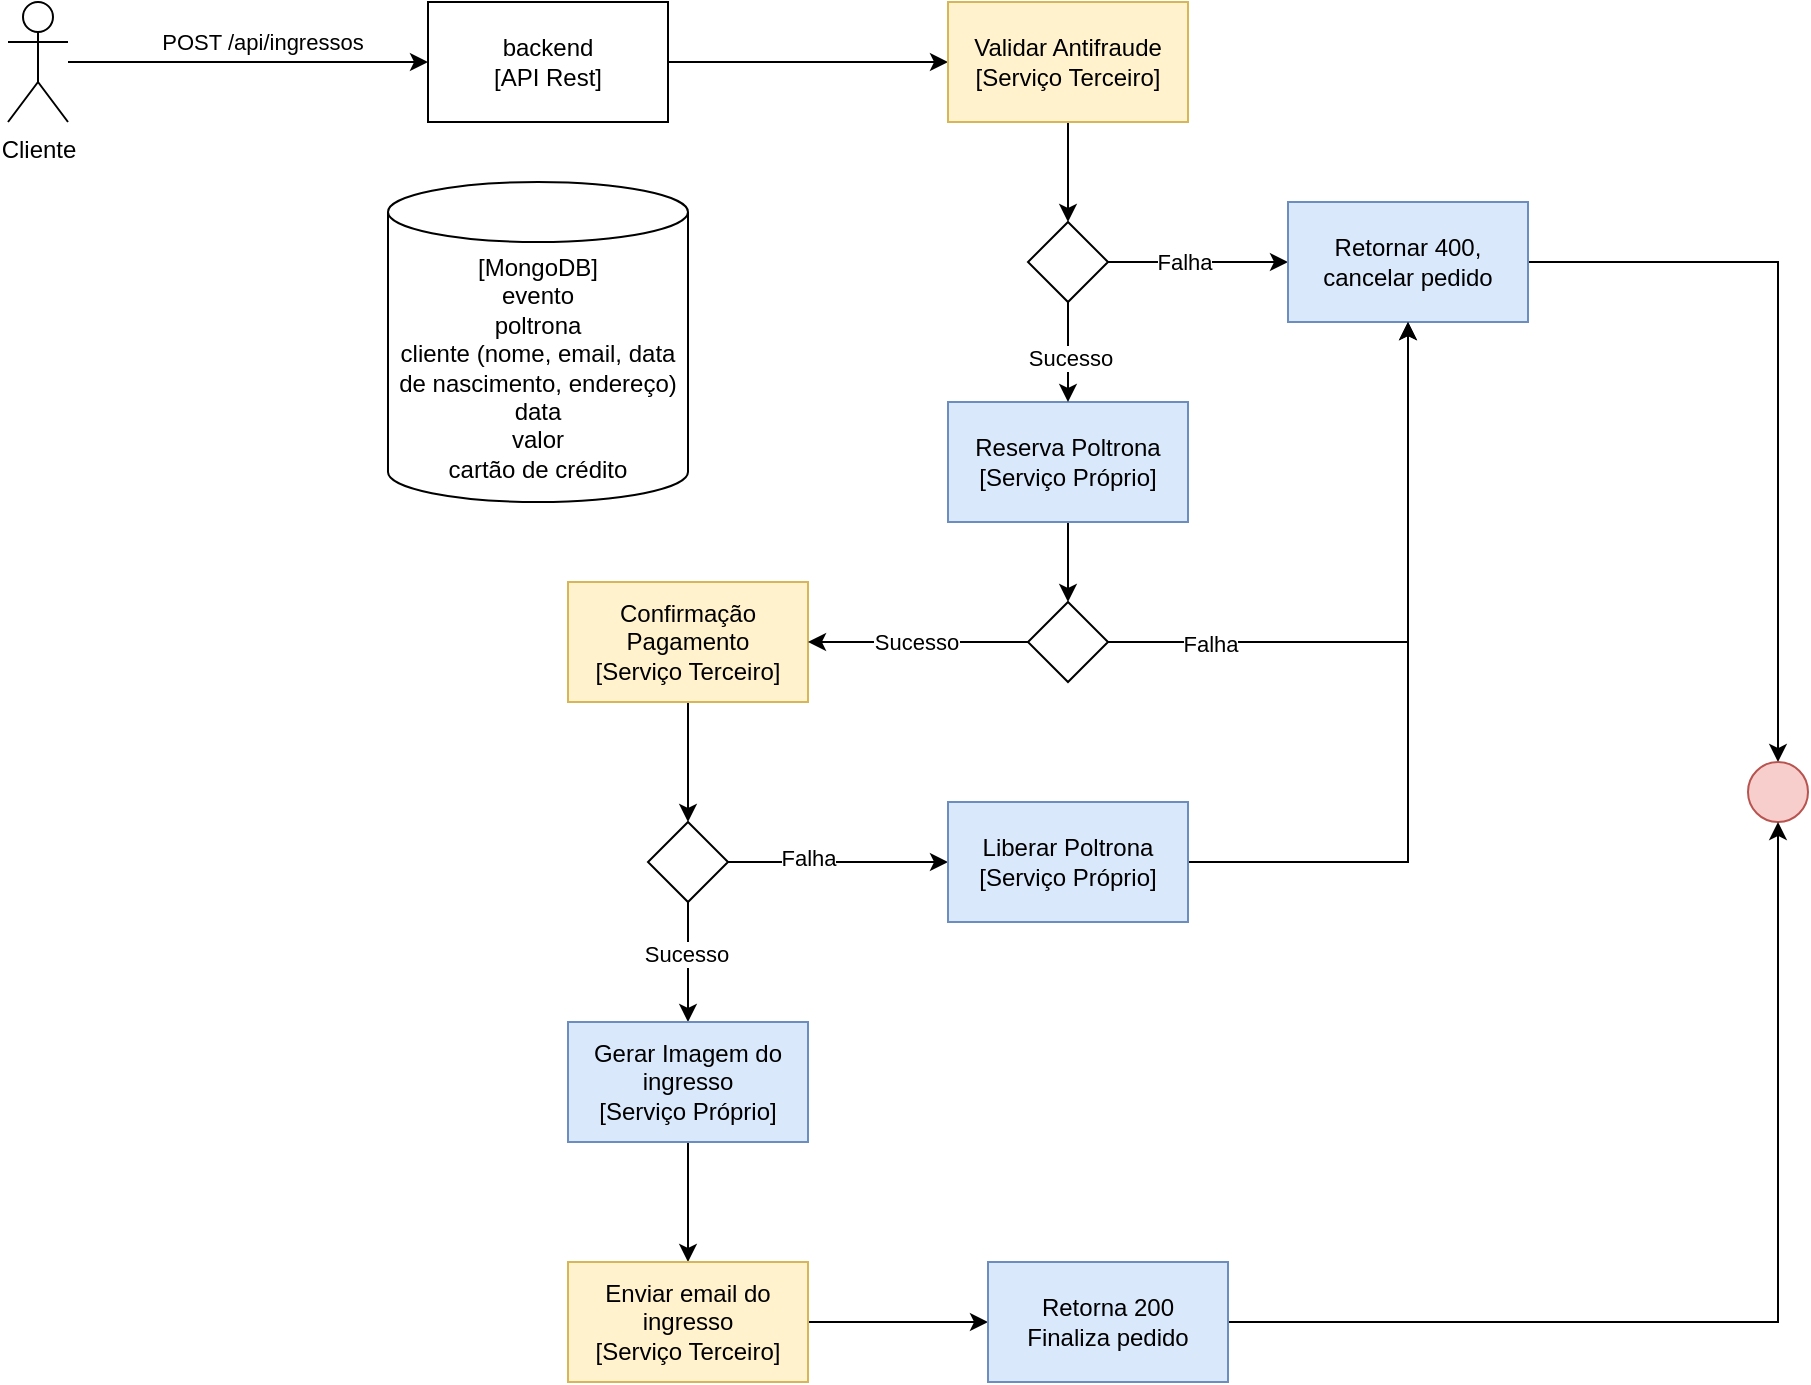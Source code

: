 <mxfile version="24.6.1" type="device">
  <diagram name="Page-1" id="m6w_FL0u--nH_A91IABL">
    <mxGraphModel dx="880" dy="524" grid="1" gridSize="10" guides="1" tooltips="1" connect="1" arrows="1" fold="1" page="1" pageScale="1" pageWidth="850" pageHeight="1100" math="0" shadow="0">
      <root>
        <mxCell id="0" />
        <mxCell id="1" parent="0" />
        <mxCell id="-RKkQt0E2VqLK8YI1WEQ-7" style="edgeStyle=orthogonalEdgeStyle;rounded=0;orthogonalLoop=1;jettySize=auto;html=1;entryX=0;entryY=0.5;entryDx=0;entryDy=0;" parent="1" source="-RKkQt0E2VqLK8YI1WEQ-1" target="-RKkQt0E2VqLK8YI1WEQ-4" edge="1">
          <mxGeometry relative="1" as="geometry" />
        </mxCell>
        <mxCell id="-RKkQt0E2VqLK8YI1WEQ-8" value="POST /api/ingressos" style="edgeLabel;html=1;align=center;verticalAlign=middle;resizable=0;points=[];" parent="-RKkQt0E2VqLK8YI1WEQ-7" vertex="1" connectable="0">
          <mxGeometry x="-0.247" y="1" relative="1" as="geometry">
            <mxPoint x="29" y="-9" as="offset" />
          </mxGeometry>
        </mxCell>
        <mxCell id="-RKkQt0E2VqLK8YI1WEQ-1" value="Cliente" style="shape=umlActor;verticalLabelPosition=bottom;verticalAlign=top;html=1;outlineConnect=0;" parent="1" vertex="1">
          <mxGeometry x="40" y="30" width="30" height="60" as="geometry" />
        </mxCell>
        <mxCell id="-RKkQt0E2VqLK8YI1WEQ-10" value="" style="edgeStyle=orthogonalEdgeStyle;rounded=0;orthogonalLoop=1;jettySize=auto;html=1;" parent="1" source="-RKkQt0E2VqLK8YI1WEQ-4" target="-RKkQt0E2VqLK8YI1WEQ-9" edge="1">
          <mxGeometry relative="1" as="geometry" />
        </mxCell>
        <mxCell id="-RKkQt0E2VqLK8YI1WEQ-4" value="backend&lt;div&gt;[API Rest]&lt;/div&gt;" style="rounded=0;whiteSpace=wrap;html=1;" parent="1" vertex="1">
          <mxGeometry x="250" y="30" width="120" height="60" as="geometry" />
        </mxCell>
        <mxCell id="-RKkQt0E2VqLK8YI1WEQ-18" style="edgeStyle=orthogonalEdgeStyle;rounded=0;orthogonalLoop=1;jettySize=auto;html=1;entryX=0.5;entryY=0;entryDx=0;entryDy=0;" parent="1" source="-RKkQt0E2VqLK8YI1WEQ-9" target="-RKkQt0E2VqLK8YI1WEQ-17" edge="1">
          <mxGeometry relative="1" as="geometry" />
        </mxCell>
        <mxCell id="-RKkQt0E2VqLK8YI1WEQ-9" value="Validar Antifraude&lt;div&gt;[Serviço Terceiro]&lt;/div&gt;" style="rounded=0;whiteSpace=wrap;html=1;fillColor=#fff2cc;strokeColor=#d6b656;" parent="1" vertex="1">
          <mxGeometry x="510" y="30" width="120" height="60" as="geometry" />
        </mxCell>
        <mxCell id="-RKkQt0E2VqLK8YI1WEQ-27" style="edgeStyle=orthogonalEdgeStyle;rounded=0;orthogonalLoop=1;jettySize=auto;html=1;" parent="1" source="-RKkQt0E2VqLK8YI1WEQ-11" target="-RKkQt0E2VqLK8YI1WEQ-26" edge="1">
          <mxGeometry relative="1" as="geometry" />
        </mxCell>
        <mxCell id="-RKkQt0E2VqLK8YI1WEQ-11" value="Reserva Poltrona&lt;div&gt;[Serviço Próprio]&lt;/div&gt;" style="rounded=0;whiteSpace=wrap;html=1;fillColor=#dae8fc;strokeColor=#6c8ebf;" parent="1" vertex="1">
          <mxGeometry x="510" y="230" width="120" height="60" as="geometry" />
        </mxCell>
        <mxCell id="-RKkQt0E2VqLK8YI1WEQ-33" style="edgeStyle=orthogonalEdgeStyle;rounded=0;orthogonalLoop=1;jettySize=auto;html=1;" parent="1" source="-RKkQt0E2VqLK8YI1WEQ-13" target="-RKkQt0E2VqLK8YI1WEQ-32" edge="1">
          <mxGeometry relative="1" as="geometry" />
        </mxCell>
        <mxCell id="-RKkQt0E2VqLK8YI1WEQ-13" value="Confirmação Pagamento&lt;div&gt;[Serviço Terceiro]&lt;/div&gt;" style="rounded=0;whiteSpace=wrap;html=1;fillColor=#fff2cc;strokeColor=#d6b656;" parent="1" vertex="1">
          <mxGeometry x="320" y="320" width="120" height="60" as="geometry" />
        </mxCell>
        <mxCell id="-RKkQt0E2VqLK8YI1WEQ-19" style="edgeStyle=orthogonalEdgeStyle;rounded=0;orthogonalLoop=1;jettySize=auto;html=1;" parent="1" source="-RKkQt0E2VqLK8YI1WEQ-17" target="-RKkQt0E2VqLK8YI1WEQ-11" edge="1">
          <mxGeometry relative="1" as="geometry" />
        </mxCell>
        <mxCell id="-RKkQt0E2VqLK8YI1WEQ-20" value="Sucesso" style="edgeLabel;html=1;align=center;verticalAlign=middle;resizable=0;points=[];" parent="-RKkQt0E2VqLK8YI1WEQ-19" vertex="1" connectable="0">
          <mxGeometry x="0.12" y="1" relative="1" as="geometry">
            <mxPoint as="offset" />
          </mxGeometry>
        </mxCell>
        <mxCell id="-RKkQt0E2VqLK8YI1WEQ-22" value="" style="edgeStyle=orthogonalEdgeStyle;rounded=0;orthogonalLoop=1;jettySize=auto;html=1;" parent="1" source="-RKkQt0E2VqLK8YI1WEQ-17" target="-RKkQt0E2VqLK8YI1WEQ-21" edge="1">
          <mxGeometry relative="1" as="geometry" />
        </mxCell>
        <mxCell id="-RKkQt0E2VqLK8YI1WEQ-23" value="Falha" style="edgeLabel;html=1;align=center;verticalAlign=middle;resizable=0;points=[];" parent="-RKkQt0E2VqLK8YI1WEQ-22" vertex="1" connectable="0">
          <mxGeometry x="-0.156" relative="1" as="geometry">
            <mxPoint as="offset" />
          </mxGeometry>
        </mxCell>
        <mxCell id="-RKkQt0E2VqLK8YI1WEQ-17" value="" style="rhombus;whiteSpace=wrap;html=1;" parent="1" vertex="1">
          <mxGeometry x="550" y="140" width="40" height="40" as="geometry" />
        </mxCell>
        <mxCell id="-RKkQt0E2VqLK8YI1WEQ-25" value="" style="edgeStyle=orthogonalEdgeStyle;rounded=0;orthogonalLoop=1;jettySize=auto;html=1;" parent="1" source="-RKkQt0E2VqLK8YI1WEQ-21" target="-RKkQt0E2VqLK8YI1WEQ-24" edge="1">
          <mxGeometry relative="1" as="geometry" />
        </mxCell>
        <mxCell id="-RKkQt0E2VqLK8YI1WEQ-21" value="Retornar 400, cancelar pedido" style="whiteSpace=wrap;html=1;fillColor=#dae8fc;strokeColor=#6c8ebf;" parent="1" vertex="1">
          <mxGeometry x="680" y="130" width="120" height="60" as="geometry" />
        </mxCell>
        <mxCell id="-RKkQt0E2VqLK8YI1WEQ-24" value="" style="ellipse;whiteSpace=wrap;html=1;fillColor=#f8cecc;strokeColor=#b85450;" parent="1" vertex="1">
          <mxGeometry x="910" y="410" width="30" height="30" as="geometry" />
        </mxCell>
        <mxCell id="-RKkQt0E2VqLK8YI1WEQ-28" style="edgeStyle=orthogonalEdgeStyle;rounded=0;orthogonalLoop=1;jettySize=auto;html=1;entryX=1;entryY=0.5;entryDx=0;entryDy=0;" parent="1" source="-RKkQt0E2VqLK8YI1WEQ-26" target="-RKkQt0E2VqLK8YI1WEQ-13" edge="1">
          <mxGeometry relative="1" as="geometry" />
        </mxCell>
        <mxCell id="-RKkQt0E2VqLK8YI1WEQ-30" value="Sucesso" style="edgeLabel;html=1;align=center;verticalAlign=middle;resizable=0;points=[];" parent="-RKkQt0E2VqLK8YI1WEQ-28" vertex="1" connectable="0">
          <mxGeometry x="0.018" relative="1" as="geometry">
            <mxPoint as="offset" />
          </mxGeometry>
        </mxCell>
        <mxCell id="-RKkQt0E2VqLK8YI1WEQ-29" style="edgeStyle=orthogonalEdgeStyle;rounded=0;orthogonalLoop=1;jettySize=auto;html=1;" parent="1" source="-RKkQt0E2VqLK8YI1WEQ-26" target="-RKkQt0E2VqLK8YI1WEQ-21" edge="1">
          <mxGeometry relative="1" as="geometry" />
        </mxCell>
        <mxCell id="-RKkQt0E2VqLK8YI1WEQ-31" value="Falha" style="edgeLabel;html=1;align=center;verticalAlign=middle;resizable=0;points=[];" parent="-RKkQt0E2VqLK8YI1WEQ-29" vertex="1" connectable="0">
          <mxGeometry x="-0.671" y="-1" relative="1" as="geometry">
            <mxPoint as="offset" />
          </mxGeometry>
        </mxCell>
        <mxCell id="-RKkQt0E2VqLK8YI1WEQ-26" value="" style="rhombus;whiteSpace=wrap;html=1;" parent="1" vertex="1">
          <mxGeometry x="550" y="330" width="40" height="40" as="geometry" />
        </mxCell>
        <mxCell id="-RKkQt0E2VqLK8YI1WEQ-35" style="edgeStyle=orthogonalEdgeStyle;rounded=0;orthogonalLoop=1;jettySize=auto;html=1;entryX=0.5;entryY=0;entryDx=0;entryDy=0;" parent="1" source="-RKkQt0E2VqLK8YI1WEQ-32" target="-RKkQt0E2VqLK8YI1WEQ-34" edge="1">
          <mxGeometry relative="1" as="geometry" />
        </mxCell>
        <mxCell id="-RKkQt0E2VqLK8YI1WEQ-37" value="Sucesso" style="edgeLabel;html=1;align=center;verticalAlign=middle;resizable=0;points=[];" parent="-RKkQt0E2VqLK8YI1WEQ-35" vertex="1" connectable="0">
          <mxGeometry x="-0.133" y="-1" relative="1" as="geometry">
            <mxPoint as="offset" />
          </mxGeometry>
        </mxCell>
        <mxCell id="-RKkQt0E2VqLK8YI1WEQ-38" style="edgeStyle=orthogonalEdgeStyle;rounded=0;orthogonalLoop=1;jettySize=auto;html=1;" parent="1" source="-RKkQt0E2VqLK8YI1WEQ-32" target="-RKkQt0E2VqLK8YI1WEQ-40" edge="1">
          <mxGeometry relative="1" as="geometry">
            <mxPoint x="560" y="460" as="targetPoint" />
          </mxGeometry>
        </mxCell>
        <mxCell id="-RKkQt0E2VqLK8YI1WEQ-39" value="Falha" style="edgeLabel;html=1;align=center;verticalAlign=middle;resizable=0;points=[];" parent="-RKkQt0E2VqLK8YI1WEQ-38" vertex="1" connectable="0">
          <mxGeometry x="-0.277" y="2" relative="1" as="geometry">
            <mxPoint as="offset" />
          </mxGeometry>
        </mxCell>
        <mxCell id="-RKkQt0E2VqLK8YI1WEQ-32" value="" style="rhombus;whiteSpace=wrap;html=1;" parent="1" vertex="1">
          <mxGeometry x="360" y="440" width="40" height="40" as="geometry" />
        </mxCell>
        <mxCell id="-RKkQt0E2VqLK8YI1WEQ-43" style="edgeStyle=orthogonalEdgeStyle;rounded=0;orthogonalLoop=1;jettySize=auto;html=1;entryX=0.5;entryY=0;entryDx=0;entryDy=0;" parent="1" source="-RKkQt0E2VqLK8YI1WEQ-34" target="-RKkQt0E2VqLK8YI1WEQ-42" edge="1">
          <mxGeometry relative="1" as="geometry" />
        </mxCell>
        <mxCell id="-RKkQt0E2VqLK8YI1WEQ-34" value="Gerar Imagem do ingresso&lt;div&gt;[Serviço Próprio]&lt;/div&gt;" style="rounded=0;whiteSpace=wrap;html=1;fillColor=#dae8fc;strokeColor=#6c8ebf;align=center;verticalAlign=middle;fontFamily=Helvetica;fontSize=12;fontColor=default;" parent="1" vertex="1">
          <mxGeometry x="320" y="540" width="120" height="60" as="geometry" />
        </mxCell>
        <mxCell id="-RKkQt0E2VqLK8YI1WEQ-41" style="edgeStyle=orthogonalEdgeStyle;rounded=0;orthogonalLoop=1;jettySize=auto;html=1;entryX=0.5;entryY=1;entryDx=0;entryDy=0;" parent="1" source="-RKkQt0E2VqLK8YI1WEQ-40" target="-RKkQt0E2VqLK8YI1WEQ-21" edge="1">
          <mxGeometry relative="1" as="geometry" />
        </mxCell>
        <mxCell id="-RKkQt0E2VqLK8YI1WEQ-40" value="Liberar Poltrona&lt;div&gt;[Serviço Próprio]&lt;/div&gt;" style="rounded=0;whiteSpace=wrap;html=1;fillColor=#dae8fc;strokeColor=#6c8ebf;" parent="1" vertex="1">
          <mxGeometry x="510" y="430" width="120" height="60" as="geometry" />
        </mxCell>
        <mxCell id="-RKkQt0E2VqLK8YI1WEQ-45" style="edgeStyle=orthogonalEdgeStyle;rounded=0;orthogonalLoop=1;jettySize=auto;html=1;" parent="1" source="-RKkQt0E2VqLK8YI1WEQ-42" target="-RKkQt0E2VqLK8YI1WEQ-44" edge="1">
          <mxGeometry relative="1" as="geometry" />
        </mxCell>
        <mxCell id="-RKkQt0E2VqLK8YI1WEQ-42" value="Enviar email do ingresso&lt;div&gt;[Serviço Terceiro]&lt;/div&gt;" style="rounded=0;whiteSpace=wrap;html=1;fillColor=#fff2cc;strokeColor=#d6b656;align=center;verticalAlign=middle;fontFamily=Helvetica;fontSize=12;fontColor=default;" parent="1" vertex="1">
          <mxGeometry x="320" y="660" width="120" height="60" as="geometry" />
        </mxCell>
        <mxCell id="-RKkQt0E2VqLK8YI1WEQ-46" style="edgeStyle=orthogonalEdgeStyle;rounded=0;orthogonalLoop=1;jettySize=auto;html=1;entryX=0.5;entryY=1;entryDx=0;entryDy=0;" parent="1" source="-RKkQt0E2VqLK8YI1WEQ-44" target="-RKkQt0E2VqLK8YI1WEQ-24" edge="1">
          <mxGeometry relative="1" as="geometry" />
        </mxCell>
        <mxCell id="-RKkQt0E2VqLK8YI1WEQ-44" value="Retorna 200&lt;div&gt;Finaliza pedido&lt;/div&gt;" style="rounded=0;whiteSpace=wrap;html=1;fillColor=#dae8fc;strokeColor=#6c8ebf;align=center;verticalAlign=middle;fontFamily=Helvetica;fontSize=12;fontColor=default;" parent="1" vertex="1">
          <mxGeometry x="530" y="660" width="120" height="60" as="geometry" />
        </mxCell>
        <mxCell id="-RKkQt0E2VqLK8YI1WEQ-47" value="[MongoDB]&lt;br&gt;evento&lt;div&gt;poltrona&lt;/div&gt;&lt;div&gt;cliente (nome, email, data de nascimento, endereço)&lt;/div&gt;&lt;div&gt;data&lt;/div&gt;&lt;div&gt;valor&lt;/div&gt;&lt;div&gt;cartão de crédito&lt;/div&gt;" style="shape=cylinder3;whiteSpace=wrap;html=1;boundedLbl=1;backgroundOutline=1;size=15;" parent="1" vertex="1">
          <mxGeometry x="230" y="120" width="150" height="160" as="geometry" />
        </mxCell>
      </root>
    </mxGraphModel>
  </diagram>
</mxfile>
